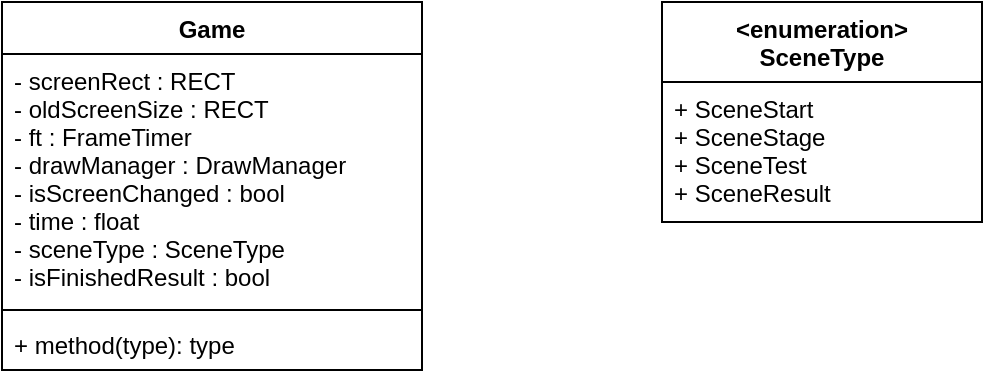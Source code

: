 <mxfile version="18.1.3" type="device"><diagram id="GJIecmyRfn39NAQXsSe3" name="페이지-1"><mxGraphModel dx="1178" dy="700" grid="1" gridSize="10" guides="1" tooltips="1" connect="1" arrows="1" fold="1" page="1" pageScale="1" pageWidth="827" pageHeight="1169" math="0" shadow="0"><root><mxCell id="0"/><mxCell id="1" parent="0"/><mxCell id="2G8y_8n-Sk8-PUiR0xi6-1" value="Game" style="swimlane;fontStyle=1;align=center;verticalAlign=top;childLayout=stackLayout;horizontal=1;startSize=26;horizontalStack=0;resizeParent=1;resizeParentMax=0;resizeLast=0;collapsible=1;marginBottom=0;" vertex="1" parent="1"><mxGeometry x="40" y="40" width="210" height="184" as="geometry"/></mxCell><mxCell id="2G8y_8n-Sk8-PUiR0xi6-2" value="- screenRect : RECT&#10;- oldScreenSize : RECT&#10;- ft : FrameTimer&#10;- drawManager : DrawManager&#10;- isScreenChanged : bool&#10;- time : float&#10;- sceneType : SceneType&#10;- isFinishedResult : bool" style="text;strokeColor=none;fillColor=none;align=left;verticalAlign=top;spacingLeft=4;spacingRight=4;overflow=hidden;rotatable=0;points=[[0,0.5],[1,0.5]];portConstraint=eastwest;" vertex="1" parent="2G8y_8n-Sk8-PUiR0xi6-1"><mxGeometry y="26" width="210" height="124" as="geometry"/></mxCell><mxCell id="2G8y_8n-Sk8-PUiR0xi6-3" value="" style="line;strokeWidth=1;fillColor=none;align=left;verticalAlign=middle;spacingTop=-1;spacingLeft=3;spacingRight=3;rotatable=0;labelPosition=right;points=[];portConstraint=eastwest;" vertex="1" parent="2G8y_8n-Sk8-PUiR0xi6-1"><mxGeometry y="150" width="210" height="8" as="geometry"/></mxCell><mxCell id="2G8y_8n-Sk8-PUiR0xi6-4" value="+ method(type): type" style="text;strokeColor=none;fillColor=none;align=left;verticalAlign=top;spacingLeft=4;spacingRight=4;overflow=hidden;rotatable=0;points=[[0,0.5],[1,0.5]];portConstraint=eastwest;" vertex="1" parent="2G8y_8n-Sk8-PUiR0xi6-1"><mxGeometry y="158" width="210" height="26" as="geometry"/></mxCell><mxCell id="2G8y_8n-Sk8-PUiR0xi6-5" value="&lt;enumeration&gt;&#10;SceneType" style="swimlane;fontStyle=1;align=center;verticalAlign=top;childLayout=stackLayout;horizontal=1;startSize=40;horizontalStack=0;resizeParent=1;resizeParentMax=0;resizeLast=0;collapsible=1;marginBottom=0;" vertex="1" parent="1"><mxGeometry x="370" y="40" width="160" height="110" as="geometry"/></mxCell><mxCell id="2G8y_8n-Sk8-PUiR0xi6-6" value="+ SceneStart&#10;+ SceneStage&#10;+ SceneTest&#10;+ SceneResult" style="text;strokeColor=none;fillColor=none;align=left;verticalAlign=top;spacingLeft=4;spacingRight=4;overflow=hidden;rotatable=0;points=[[0,0.5],[1,0.5]];portConstraint=eastwest;" vertex="1" parent="2G8y_8n-Sk8-PUiR0xi6-5"><mxGeometry y="40" width="160" height="70" as="geometry"/></mxCell></root></mxGraphModel></diagram></mxfile>